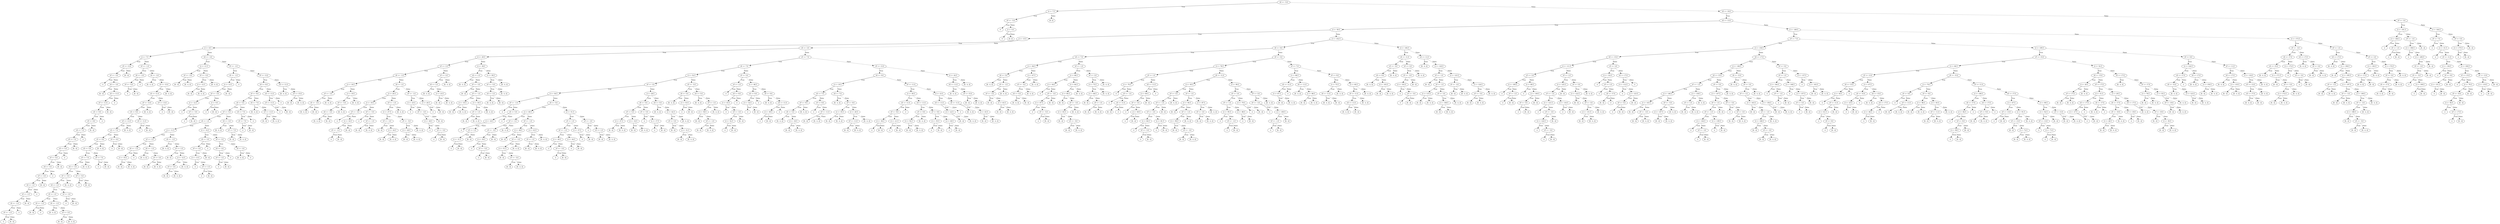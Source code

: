 digraph {
0 [label="vE <= -5.0"];
1 [label="d <= 7.5"];
2 [label="vF <= -5.0"];
3 [label="0"];
2 -> 3 [label="True"];
4 [label="d <= 6.5"];
5 [label="0"];
4 -> 5 [label="True"];
6 [label="[0, 2]"];
4 -> 6 [style="dashed", label="False"];
2 -> 4 [style="dashed", label="False"];
1 -> 2 [label="True"];
7 [label="[0, 2]"];
1 -> 7 [style="dashed", label="False"];
0 -> 1 [label="True"];
8 [label="vE <= 19.0"];
9 [label="vE <= 13.0"];
10 [label="d <= 59.5"];
11 [label="d <= 15.5"];
12 [label="d <= 8.5"];
13 [label="d <= 7.5"];
14 [label="vF <= 13.0"];
15 [label="vF <= -3.0"];
16 [label="-2"];
15 -> 16 [label="True"];
17 [label="vE <= -3.0"];
18 [label="[0, -2]"];
17 -> 18 [label="True"];
19 [label="vE <= 11.0"];
20 [label="vF <= 11.0"];
21 [label="vE <= 9.0"];
22 [label="vF <= 9.0"];
23 [label="vE <= 7.0"];
24 [label="vF <= 7.0"];
25 [label="vE <= 5.0"];
26 [label="vF <= 5.0"];
27 [label="vE <= 3.0"];
28 [label="vF <= 3.0"];
29 [label="vE <= 1.0"];
30 [label="vF <= 1.0"];
31 [label="vE <= -1.0"];
32 [label="vF <= -1.0"];
33 [label="-2"];
32 -> 33 [label="True"];
34 [label="[0, -2]"];
32 -> 34 [style="dashed", label="False"];
31 -> 32 [label="True"];
35 [label="-2"];
31 -> 35 [style="dashed", label="False"];
30 -> 31 [label="True"];
36 [label="[0, -2]"];
30 -> 36 [style="dashed", label="False"];
29 -> 30 [label="True"];
37 [label="-2"];
29 -> 37 [style="dashed", label="False"];
28 -> 29 [label="True"];
38 [label="[0, -2]"];
28 -> 38 [style="dashed", label="False"];
27 -> 28 [label="True"];
39 [label="-2"];
27 -> 39 [style="dashed", label="False"];
26 -> 27 [label="True"];
40 [label="[0, -2]"];
26 -> 40 [style="dashed", label="False"];
25 -> 26 [label="True"];
41 [label="-2"];
25 -> 41 [style="dashed", label="False"];
24 -> 25 [label="True"];
42 [label="[0, -2]"];
24 -> 42 [style="dashed", label="False"];
23 -> 24 [label="True"];
43 [label="-2"];
23 -> 43 [style="dashed", label="False"];
22 -> 23 [label="True"];
44 [label="[0, -2]"];
22 -> 44 [style="dashed", label="False"];
21 -> 22 [label="True"];
45 [label="-2"];
21 -> 45 [style="dashed", label="False"];
20 -> 21 [label="True"];
46 [label="[0, -2]"];
20 -> 46 [style="dashed", label="False"];
19 -> 20 [label="True"];
47 [label="-2"];
19 -> 47 [style="dashed", label="False"];
17 -> 19 [style="dashed", label="False"];
15 -> 17 [style="dashed", label="False"];
14 -> 15 [label="True"];
48 [label="[0, -2]"];
14 -> 48 [style="dashed", label="False"];
13 -> 14 [label="True"];
49 [label="vF <= -1.0"];
50 [label="vE <= -3.0"];
51 [label="vF <= -5.0"];
52 [label="-2"];
51 -> 52 [label="True"];
53 [label="[0, -2]"];
51 -> 53 [style="dashed", label="False"];
50 -> 51 [label="True"];
54 [label="-2"];
50 -> 54 [style="dashed", label="False"];
49 -> 50 [label="True"];
55 [label="vE <= -3.0"];
56 [label="[0, -2, 2]"];
55 -> 56 [label="True"];
57 [label="vF <= 15.0"];
58 [label="vE <= 11.0"];
59 [label="vF <= 13.0"];
60 [label="vE <= 9.0"];
61 [label="vF <= 11.0"];
62 [label="vE <= 7.0"];
63 [label="vF <= 9.0"];
64 [label="vE <= 5.0"];
65 [label="vF <= 7.0"];
66 [label="vE <= 3.0"];
67 [label="vF <= 5.0"];
68 [label="vE <= 1.0"];
69 [label="vF <= 1.0"];
70 [label="vE <= -1.0"];
71 [label="[0, -2]"];
70 -> 71 [label="True"];
72 [label="-2"];
70 -> 72 [style="dashed", label="False"];
69 -> 70 [label="True"];
73 [label="vE <= -1.0"];
74 [label="[0, -2, 2]"];
73 -> 74 [label="True"];
75 [label="vF <= 3.0"];
76 [label="[0, -2]"];
75 -> 76 [label="True"];
77 [label="[0, -2, 2]"];
75 -> 77 [style="dashed", label="False"];
73 -> 75 [style="dashed", label="False"];
69 -> 73 [style="dashed", label="False"];
68 -> 69 [label="True"];
78 [label="vF <= 3.0"];
79 [label="-2"];
78 -> 79 [label="True"];
80 [label="[0, -2]"];
78 -> 80 [style="dashed", label="False"];
68 -> 78 [style="dashed", label="False"];
67 -> 68 [label="True"];
81 [label="[0, -2, 2]"];
67 -> 81 [style="dashed", label="False"];
66 -> 67 [label="True"];
82 [label="vF <= 5.0"];
83 [label="-2"];
82 -> 83 [label="True"];
84 [label="[0, -2]"];
82 -> 84 [style="dashed", label="False"];
66 -> 82 [style="dashed", label="False"];
65 -> 66 [label="True"];
85 [label="[0, -2, 2]"];
65 -> 85 [style="dashed", label="False"];
64 -> 65 [label="True"];
86 [label="vF <= 7.0"];
87 [label="-2"];
86 -> 87 [label="True"];
88 [label="[0, -2]"];
86 -> 88 [style="dashed", label="False"];
64 -> 86 [style="dashed", label="False"];
63 -> 64 [label="True"];
89 [label="[0, -2, 2]"];
63 -> 89 [style="dashed", label="False"];
62 -> 63 [label="True"];
90 [label="vF <= 9.0"];
91 [label="-2"];
90 -> 91 [label="True"];
92 [label="[0, -2]"];
90 -> 92 [style="dashed", label="False"];
62 -> 90 [style="dashed", label="False"];
61 -> 62 [label="True"];
93 [label="[0, -2, 2]"];
61 -> 93 [style="dashed", label="False"];
60 -> 61 [label="True"];
94 [label="vF <= 11.0"];
95 [label="-2"];
94 -> 95 [label="True"];
96 [label="[0, -2]"];
94 -> 96 [style="dashed", label="False"];
60 -> 94 [style="dashed", label="False"];
59 -> 60 [label="True"];
97 [label="[0, -2, 2]"];
59 -> 97 [style="dashed", label="False"];
58 -> 59 [label="True"];
98 [label="vF <= 13.0"];
99 [label="-2"];
98 -> 99 [label="True"];
100 [label="[0, -2]"];
98 -> 100 [style="dashed", label="False"];
58 -> 98 [style="dashed", label="False"];
57 -> 58 [label="True"];
101 [label="[0, -2, 2]"];
57 -> 101 [style="dashed", label="False"];
55 -> 57 [style="dashed", label="False"];
49 -> 55 [style="dashed", label="False"];
13 -> 49 [style="dashed", label="False"];
12 -> 13 [label="True"];
102 [label="vE <= -3.0"];
103 [label="d <= 11.5"];
104 [label="vF <= -3.0"];
105 [label="[0, -2]"];
104 -> 105 [label="True"];
106 [label="[0, -2, 2]"];
104 -> 106 [style="dashed", label="False"];
103 -> 104 [label="True"];
107 [label="vF <= -5.0"];
108 [label="d <= 12.5"];
109 [label="[0, -2]"];
108 -> 109 [label="True"];
110 [label="[0, -2, 2]"];
108 -> 110 [style="dashed", label="False"];
107 -> 108 [label="True"];
111 [label="[0, -2, 2]"];
107 -> 111 [style="dashed", label="False"];
103 -> 107 [style="dashed", label="False"];
102 -> 103 [label="True"];
112 [label="vF <= -1.0"];
113 [label="vE <= -1.0"];
114 [label="d <= 13.5"];
115 [label="vF <= -3.0"];
116 [label="d <= 12.5"];
117 [label="-2"];
116 -> 117 [label="True"];
118 [label="vF <= -5.0"];
119 [label="-2"];
118 -> 119 [label="True"];
120 [label="[0, -2]"];
118 -> 120 [style="dashed", label="False"];
116 -> 118 [style="dashed", label="False"];
115 -> 116 [label="True"];
121 [label="d <= 9.5"];
122 [label="-2"];
121 -> 122 [label="True"];
123 [label="[0, -2]"];
121 -> 123 [style="dashed", label="False"];
115 -> 121 [style="dashed", label="False"];
114 -> 115 [label="True"];
124 [label="[0, -2]"];
114 -> 124 [style="dashed", label="False"];
113 -> 114 [label="True"];
125 [label="-2"];
113 -> 125 [style="dashed", label="False"];
112 -> 113 [label="True"];
126 [label="vF <= 13.0"];
127 [label="vE <= 9.0"];
128 [label="vF <= 9.0"];
129 [label="vE <= 5.0"];
130 [label="vF <= 5.0"];
131 [label="vE <= 1.0"];
132 [label="d <= 11.5"];
133 [label="vF <= 1.0"];
134 [label="vE <= -1.0"];
135 [label="d <= 10.5"];
136 [label="[0, -2]"];
135 -> 136 [label="True"];
137 [label="[0, -2, 2]"];
135 -> 137 [style="dashed", label="False"];
134 -> 135 [label="True"];
138 [label="-2"];
134 -> 138 [style="dashed", label="False"];
133 -> 134 [label="True"];
139 [label="vE <= -1.0"];
140 [label="[0, -2, 2]"];
139 -> 140 [label="True"];
141 [label="vF <= 3.0"];
142 [label="[0, -2]"];
141 -> 142 [label="True"];
143 [label="[0, -2, 2]"];
141 -> 143 [style="dashed", label="False"];
139 -> 141 [style="dashed", label="False"];
133 -> 139 [style="dashed", label="False"];
132 -> 133 [label="True"];
144 [label="vE <= -1.0"];
145 [label="[0, -2, 2]"];
144 -> 145 [label="True"];
146 [label="vF <= 1.0"];
147 [label="[0, -2]"];
146 -> 147 [label="True"];
148 [label="d <= 12.5"];
149 [label="vF <= 3.0"];
150 [label="[0, -2]"];
149 -> 150 [label="True"];
151 [label="[0, -2, 2]"];
149 -> 151 [style="dashed", label="False"];
148 -> 149 [label="True"];
152 [label="[0, -2, 2]"];
148 -> 152 [style="dashed", label="False"];
146 -> 148 [style="dashed", label="False"];
144 -> 146 [style="dashed", label="False"];
132 -> 144 [style="dashed", label="False"];
131 -> 132 [label="True"];
153 [label="d <= 14.5"];
154 [label="vE <= 3.0"];
155 [label="vF <= 3.0"];
156 [label="d <= 13.5"];
157 [label="-2"];
156 -> 157 [label="True"];
158 [label="vF <= 1.0"];
159 [label="-2"];
158 -> 159 [label="True"];
160 [label="[0, -2]"];
158 -> 160 [style="dashed", label="False"];
156 -> 158 [style="dashed", label="False"];
155 -> 156 [label="True"];
161 [label="[0, -2]"];
155 -> 161 [style="dashed", label="False"];
154 -> 155 [label="True"];
162 [label="-2"];
154 -> 162 [style="dashed", label="False"];
153 -> 154 [label="True"];
163 [label="vF <= 3.0"];
164 [label="vE <= 3.0"];
165 [label="vF <= 1.0"];
166 [label="-2"];
165 -> 166 [label="True"];
167 [label="[0, -2]"];
165 -> 167 [style="dashed", label="False"];
164 -> 165 [label="True"];
168 [label="-2"];
164 -> 168 [style="dashed", label="False"];
163 -> 164 [label="True"];
169 [label="vE <= 3.0"];
170 [label="[0, -2, 2]"];
169 -> 170 [label="True"];
171 [label="-2"];
169 -> 171 [style="dashed", label="False"];
163 -> 169 [style="dashed", label="False"];
153 -> 163 [style="dashed", label="False"];
131 -> 153 [style="dashed", label="False"];
130 -> 131 [label="True"];
172 [label="vE <= 3.0"];
173 [label="[0, -2, 2]"];
172 -> 173 [label="True"];
174 [label="vF <= 7.0"];
175 [label="[0, -2]"];
174 -> 175 [label="True"];
176 [label="[0, -2, 2]"];
174 -> 176 [style="dashed", label="False"];
172 -> 174 [style="dashed", label="False"];
130 -> 172 [style="dashed", label="False"];
129 -> 130 [label="True"];
177 [label="vE <= 7.0"];
178 [label="vF <= 7.0"];
179 [label="-2"];
178 -> 179 [label="True"];
180 [label="[0, -2]"];
178 -> 180 [style="dashed", label="False"];
177 -> 178 [label="True"];
181 [label="-2"];
177 -> 181 [style="dashed", label="False"];
129 -> 177 [style="dashed", label="False"];
128 -> 129 [label="True"];
182 [label="vE <= 7.0"];
183 [label="[0, -2, 2]"];
182 -> 183 [label="True"];
184 [label="vF <= 11.0"];
185 [label="[0, -2]"];
184 -> 185 [label="True"];
186 [label="[0, -2, 2]"];
184 -> 186 [style="dashed", label="False"];
182 -> 184 [style="dashed", label="False"];
128 -> 182 [style="dashed", label="False"];
127 -> 128 [label="True"];
187 [label="vE <= 11.0"];
188 [label="vF <= 11.0"];
189 [label="-2"];
188 -> 189 [label="True"];
190 [label="[0, -2]"];
188 -> 190 [style="dashed", label="False"];
187 -> 188 [label="True"];
191 [label="-2"];
187 -> 191 [style="dashed", label="False"];
127 -> 187 [style="dashed", label="False"];
126 -> 127 [label="True"];
192 [label="vE <= 11.0"];
193 [label="[0, -2, 2]"];
192 -> 193 [label="True"];
194 [label="vF <= 15.0"];
195 [label="[0, -2]"];
194 -> 195 [label="True"];
196 [label="[0, -2, 2]"];
194 -> 196 [style="dashed", label="False"];
192 -> 194 [style="dashed", label="False"];
126 -> 192 [style="dashed", label="False"];
112 -> 126 [style="dashed", label="False"];
102 -> 112 [style="dashed", label="False"];
12 -> 102 [style="dashed", label="False"];
11 -> 12 [label="True"];
197 [label="vE <= 3.0"];
198 [label="d <= 29.5"];
199 [label="vF <= 1.0"];
200 [label="vE <= -1.0"];
201 [label="d <= 18.5"];
202 [label="vF <= -3.0"];
203 [label="vE <= -3.0"];
204 [label="[0, -2, 2]"];
203 -> 204 [label="True"];
205 [label="[0, -2]"];
203 -> 205 [style="dashed", label="False"];
202 -> 203 [label="True"];
206 [label="[0, -2, 2]"];
202 -> 206 [style="dashed", label="False"];
201 -> 202 [label="True"];
207 [label="d <= 19.5"];
208 [label="vF <= -5.0"];
209 [label="vE <= -3.0"];
210 [label="[0, -2, 2]"];
209 -> 210 [label="True"];
211 [label="[0, -2]"];
209 -> 211 [style="dashed", label="False"];
208 -> 209 [label="True"];
212 [label="[0, -2, 2]"];
208 -> 212 [style="dashed", label="False"];
207 -> 208 [label="True"];
213 [label="[0, -2, 2]"];
207 -> 213 [style="dashed", label="False"];
201 -> 207 [style="dashed", label="False"];
200 -> 201 [label="True"];
214 [label="vE <= 1.0"];
215 [label="d <= 20.5"];
216 [label="d <= 19.5"];
217 [label="vF <= -3.0"];
218 [label="-2"];
217 -> 218 [label="True"];
219 [label="d <= 16.5"];
220 [label="vF <= -1.0"];
221 [label="-2"];
220 -> 221 [label="True"];
222 [label="[0, -2]"];
220 -> 222 [style="dashed", label="False"];
219 -> 220 [label="True"];
223 [label="[0, -2]"];
219 -> 223 [style="dashed", label="False"];
217 -> 219 [style="dashed", label="False"];
216 -> 217 [label="True"];
224 [label="vF <= -5.0"];
225 [label="-2"];
224 -> 225 [label="True"];
226 [label="vF <= -1.0"];
227 [label="[0, -2]"];
226 -> 227 [label="True"];
228 [label="[0, -2, 2]"];
226 -> 228 [style="dashed", label="False"];
224 -> 226 [style="dashed", label="False"];
216 -> 224 [style="dashed", label="False"];
215 -> 216 [label="True"];
229 [label="vF <= -1.0"];
230 [label="d <= 27.5"];
231 [label="vF <= -3.0"];
232 [label="[0, -2]"];
231 -> 232 [label="True"];
233 [label="d <= 24.5"];
234 [label="[0, -2]"];
233 -> 234 [label="True"];
235 [label="[0, -2, 2]"];
233 -> 235 [style="dashed", label="False"];
231 -> 233 [style="dashed", label="False"];
230 -> 231 [label="True"];
236 [label="vF <= -5.0"];
237 [label="d <= 28.5"];
238 [label="[0, -2]"];
237 -> 238 [label="True"];
239 [label="[0, -2, 2]"];
237 -> 239 [style="dashed", label="False"];
236 -> 237 [label="True"];
240 [label="[0, -2, 2]"];
236 -> 240 [style="dashed", label="False"];
230 -> 236 [style="dashed", label="False"];
229 -> 230 [label="True"];
241 [label="[0, -2, 2]"];
229 -> 241 [style="dashed", label="False"];
215 -> 229 [style="dashed", label="False"];
214 -> 215 [label="True"];
242 [label="vF <= -1.0"];
243 [label="d <= 25.5"];
244 [label="-2"];
243 -> 244 [label="True"];
245 [label="vF <= -3.0"];
246 [label="d <= 28.5"];
247 [label="-2"];
246 -> 247 [label="True"];
248 [label="vF <= -5.0"];
249 [label="-2"];
248 -> 249 [label="True"];
250 [label="[0, -2]"];
248 -> 250 [style="dashed", label="False"];
246 -> 248 [style="dashed", label="False"];
245 -> 246 [label="True"];
251 [label="[0, -2]"];
245 -> 251 [style="dashed", label="False"];
243 -> 245 [style="dashed", label="False"];
242 -> 243 [label="True"];
252 [label="d <= 20.5"];
253 [label="-2"];
252 -> 253 [label="True"];
254 [label="[0, -2]"];
252 -> 254 [style="dashed", label="False"];
242 -> 252 [style="dashed", label="False"];
214 -> 242 [style="dashed", label="False"];
200 -> 214 [style="dashed", label="False"];
199 -> 200 [label="True"];
255 [label="vF <= 3.0"];
256 [label="vE <= 1.0"];
257 [label="[0, -2, 2]"];
256 -> 257 [label="True"];
258 [label="d <= 23.5"];
259 [label="[0, -2]"];
258 -> 259 [label="True"];
260 [label="[0, -2, 2]"];
258 -> 260 [style="dashed", label="False"];
256 -> 258 [style="dashed", label="False"];
255 -> 256 [label="True"];
261 [label="[0, -2, 2]"];
255 -> 261 [style="dashed", label="False"];
199 -> 255 [style="dashed", label="False"];
198 -> 199 [label="True"];
262 [label="d <= 38.5"];
263 [label="vE <= 1.0"];
264 [label="[0, -2, 2]"];
263 -> 264 [label="True"];
265 [label="vF <= -3.0"];
266 [label="[0, -2]"];
265 -> 266 [label="True"];
267 [label="vF <= -1.0"];
268 [label="d <= 35.5"];
269 [label="[0, -2]"];
268 -> 269 [label="True"];
270 [label="[0, -2, 2]"];
268 -> 270 [style="dashed", label="False"];
267 -> 268 [label="True"];
271 [label="d <= 30.5"];
272 [label="vF <= 1.0"];
273 [label="[0, -2]"];
272 -> 273 [label="True"];
274 [label="[0, -2, 2]"];
272 -> 274 [style="dashed", label="False"];
271 -> 272 [label="True"];
275 [label="[0, -2, 2]"];
271 -> 275 [style="dashed", label="False"];
267 -> 271 [style="dashed", label="False"];
265 -> 267 [style="dashed", label="False"];
263 -> 265 [style="dashed", label="False"];
262 -> 263 [label="True"];
276 [label="d <= 39.5"];
277 [label="vF <= -5.0"];
278 [label="vE <= 1.0"];
279 [label="[0, -2, 2]"];
278 -> 279 [label="True"];
280 [label="[0, -2]"];
278 -> 280 [style="dashed", label="False"];
277 -> 278 [label="True"];
281 [label="[0, -2, 2]"];
277 -> 281 [style="dashed", label="False"];
276 -> 277 [label="True"];
282 [label="[0, -2, 2]"];
276 -> 282 [style="dashed", label="False"];
262 -> 276 [style="dashed", label="False"];
198 -> 262 [style="dashed", label="False"];
197 -> 198 [label="True"];
283 [label="vF <= 7.0"];
284 [label="vE <= 7.0"];
285 [label="d <= 52.5"];
286 [label="vF <= 3.0"];
287 [label="d <= 36.5"];
288 [label="vF <= -1.0"];
289 [label="-2"];
288 -> 289 [label="True"];
290 [label="vE <= 5.0"];
291 [label="d <= 24.5"];
292 [label="-2"];
291 -> 292 [label="True"];
293 [label="vF <= 1.0"];
294 [label="d <= 31.5"];
295 [label="-2"];
294 -> 295 [label="True"];
296 [label="[0, -2]"];
294 -> 296 [style="dashed", label="False"];
293 -> 294 [label="True"];
297 [label="[0, -2]"];
293 -> 297 [style="dashed", label="False"];
291 -> 293 [style="dashed", label="False"];
290 -> 291 [label="True"];
298 [label="-2"];
290 -> 298 [style="dashed", label="False"];
288 -> 290 [style="dashed", label="False"];
287 -> 288 [label="True"];
299 [label="vE <= 5.0"];
300 [label="d <= 40.5"];
301 [label="vF <= 1.0"];
302 [label="vF <= -3.0"];
303 [label="d <= 39.5"];
304 [label="-2"];
303 -> 304 [label="True"];
305 [label="vF <= -5.0"];
306 [label="-2"];
305 -> 306 [label="True"];
307 [label="[0, -2]"];
305 -> 307 [style="dashed", label="False"];
303 -> 305 [style="dashed", label="False"];
302 -> 303 [label="True"];
308 [label="[0, -2]"];
302 -> 308 [style="dashed", label="False"];
301 -> 302 [label="True"];
309 [label="[0, -2, 2]"];
301 -> 309 [style="dashed", label="False"];
300 -> 301 [label="True"];
310 [label="vF <= -1.0"];
311 [label="d <= 48.5"];
312 [label="[0, -2]"];
311 -> 312 [label="True"];
313 [label="vF <= -3.0"];
314 [label="d <= 51.5"];
315 [label="[0, -2]"];
314 -> 315 [label="True"];
316 [label="vF <= -5.0"];
317 [label="[0, -2]"];
316 -> 317 [label="True"];
318 [label="[0, -2, 2]"];
316 -> 318 [style="dashed", label="False"];
314 -> 316 [style="dashed", label="False"];
313 -> 314 [label="True"];
319 [label="[0, -2, 2]"];
313 -> 319 [style="dashed", label="False"];
311 -> 313 [style="dashed", label="False"];
310 -> 311 [label="True"];
320 [label="d <= 43.5"];
321 [label="vF <= 1.0"];
322 [label="[0, -2]"];
321 -> 322 [label="True"];
323 [label="[0, -2, 2]"];
321 -> 323 [style="dashed", label="False"];
320 -> 321 [label="True"];
324 [label="[0, -2, 2]"];
320 -> 324 [style="dashed", label="False"];
310 -> 320 [style="dashed", label="False"];
300 -> 310 [style="dashed", label="False"];
299 -> 300 [label="True"];
325 [label="d <= 51.5"];
326 [label="vF <= 1.0"];
327 [label="vF <= -1.0"];
328 [label="d <= 49.5"];
329 [label="-2"];
328 -> 329 [label="True"];
330 [label="vF <= -3.0"];
331 [label="-2"];
330 -> 331 [label="True"];
332 [label="[0, -2]"];
330 -> 332 [style="dashed", label="False"];
328 -> 330 [style="dashed", label="False"];
327 -> 328 [label="True"];
333 [label="d <= 44.5"];
334 [label="-2"];
333 -> 334 [label="True"];
335 [label="[0, -2]"];
333 -> 335 [style="dashed", label="False"];
327 -> 333 [style="dashed", label="False"];
326 -> 327 [label="True"];
336 [label="d <= 37.5"];
337 [label="-2"];
336 -> 337 [label="True"];
338 [label="[0, -2]"];
336 -> 338 [style="dashed", label="False"];
326 -> 336 [style="dashed", label="False"];
325 -> 326 [label="True"];
339 [label="vF <= -3.0"];
340 [label="-2"];
339 -> 340 [label="True"];
341 [label="vF <= 1.0"];
342 [label="[0, -2]"];
341 -> 342 [label="True"];
343 [label="[0, -2, 2]"];
341 -> 343 [style="dashed", label="False"];
339 -> 341 [style="dashed", label="False"];
325 -> 339 [style="dashed", label="False"];
299 -> 325 [style="dashed", label="False"];
287 -> 299 [style="dashed", label="False"];
286 -> 287 [label="True"];
344 [label="d <= 28.5"];
345 [label="vE <= 5.0"];
346 [label="vF <= 5.0"];
347 [label="d <= 27.5"];
348 [label="[0, -2]"];
347 -> 348 [label="True"];
349 [label="[0, -2, 2]"];
347 -> 349 [style="dashed", label="False"];
346 -> 347 [label="True"];
350 [label="d <= 16.5"];
351 [label="[0, -2]"];
350 -> 351 [label="True"];
352 [label="[0, -2, 2]"];
350 -> 352 [style="dashed", label="False"];
346 -> 350 [style="dashed", label="False"];
345 -> 346 [label="True"];
353 [label="vF <= 5.0"];
354 [label="-2"];
353 -> 354 [label="True"];
355 [label="d <= 17.5"];
356 [label="-2"];
355 -> 356 [label="True"];
357 [label="[0, -2]"];
355 -> 357 [style="dashed", label="False"];
353 -> 355 [style="dashed", label="False"];
345 -> 353 [style="dashed", label="False"];
344 -> 345 [label="True"];
358 [label="vE <= 5.0"];
359 [label="[0, -2, 2]"];
358 -> 359 [label="True"];
360 [label="d <= 42.5"];
361 [label="vF <= 5.0"];
362 [label="[0, -2]"];
361 -> 362 [label="True"];
363 [label="d <= 31.5"];
364 [label="[0, -2]"];
363 -> 364 [label="True"];
365 [label="[0, -2, 2]"];
363 -> 365 [style="dashed", label="False"];
361 -> 363 [style="dashed", label="False"];
360 -> 361 [label="True"];
366 [label="[0, -2, 2]"];
360 -> 366 [style="dashed", label="False"];
358 -> 360 [style="dashed", label="False"];
344 -> 358 [style="dashed", label="False"];
286 -> 344 [style="dashed", label="False"];
285 -> 286 [label="True"];
367 [label="vF <= -5.0"];
368 [label="vE <= 5.0"];
369 [label="[0, -2, 2]"];
368 -> 369 [label="True"];
370 [label="d <= 53.5"];
371 [label="-2"];
370 -> 371 [label="True"];
372 [label="[0, -2]"];
370 -> 372 [style="dashed", label="False"];
368 -> 370 [style="dashed", label="False"];
367 -> 368 [label="True"];
373 [label="vE <= 5.0"];
374 [label="[0, -2, 2]"];
373 -> 374 [label="True"];
375 [label="vF <= 1.0"];
376 [label="d <= 58.5"];
377 [label="[0, -2]"];
376 -> 377 [label="True"];
378 [label="vF <= -1.0"];
379 [label="[0, -2]"];
378 -> 379 [label="True"];
380 [label="[0, -2, 2]"];
378 -> 380 [style="dashed", label="False"];
376 -> 378 [style="dashed", label="False"];
375 -> 376 [label="True"];
381 [label="[0, -2, 2]"];
375 -> 381 [style="dashed", label="False"];
373 -> 375 [style="dashed", label="False"];
367 -> 373 [style="dashed", label="False"];
285 -> 367 [style="dashed", label="False"];
284 -> 285 [label="True"];
382 [label="vF <= 5.0"];
383 [label="vF <= 1.0"];
384 [label="-2"];
383 -> 384 [label="True"];
385 [label="vE <= 9.0"];
386 [label="d <= 43.5"];
387 [label="-2"];
386 -> 387 [label="True"];
388 [label="vF <= 3.0"];
389 [label="d <= 52.5"];
390 [label="-2"];
389 -> 390 [label="True"];
391 [label="[0, -2]"];
389 -> 391 [style="dashed", label="False"];
388 -> 389 [label="True"];
392 [label="[0, -2]"];
388 -> 392 [style="dashed", label="False"];
386 -> 388 [style="dashed", label="False"];
385 -> 386 [label="True"];
393 [label="-2"];
385 -> 393 [style="dashed", label="False"];
383 -> 385 [style="dashed", label="False"];
382 -> 383 [label="True"];
394 [label="d <= 48.5"];
395 [label="vE <= 9.0"];
396 [label="d <= 32.5"];
397 [label="-2"];
396 -> 397 [label="True"];
398 [label="[0, -2]"];
396 -> 398 [style="dashed", label="False"];
395 -> 396 [label="True"];
399 [label="-2"];
395 -> 399 [style="dashed", label="False"];
394 -> 395 [label="True"];
400 [label="vE <= 9.0"];
401 [label="[0, -2, 2]"];
400 -> 401 [label="True"];
402 [label="vE <= 11.0"];
403 [label="d <= 49.5"];
404 [label="-2"];
403 -> 404 [label="True"];
405 [label="[0, -2]"];
403 -> 405 [style="dashed", label="False"];
402 -> 403 [label="True"];
406 [label="-2"];
402 -> 406 [style="dashed", label="False"];
400 -> 402 [style="dashed", label="False"];
394 -> 400 [style="dashed", label="False"];
382 -> 394 [style="dashed", label="False"];
284 -> 382 [style="dashed", label="False"];
283 -> 284 [label="True"];
407 [label="vF <= 13.0"];
408 [label="vE <= 9.0"];
409 [label="d <= 19.5"];
410 [label="vE <= 7.0"];
411 [label="vF <= 9.0"];
412 [label="vE <= 5.0"];
413 [label="[0, -2, 2]"];
412 -> 413 [label="True"];
414 [label="d <= 18.5"];
415 [label="[0, -2]"];
414 -> 415 [label="True"];
416 [label="[0, -2, 2]"];
414 -> 416 [style="dashed", label="False"];
412 -> 414 [style="dashed", label="False"];
411 -> 412 [label="True"];
417 [label="[0, -2, 2]"];
411 -> 417 [style="dashed", label="False"];
410 -> 411 [label="True"];
418 [label="vF <= 9.0"];
419 [label="-2"];
418 -> 419 [label="True"];
420 [label="vF <= 11.0"];
421 [label="[0, -2]"];
420 -> 421 [label="True"];
422 [label="[0, -2, 2]"];
420 -> 422 [style="dashed", label="False"];
418 -> 420 [style="dashed", label="False"];
410 -> 418 [style="dashed", label="False"];
409 -> 410 [label="True"];
423 [label="vE <= 7.0"];
424 [label="[0, -2, 2]"];
423 -> 424 [label="True"];
425 [label="vF <= 9.0"];
426 [label="d <= 35.5"];
427 [label="[0, -2]"];
426 -> 427 [label="True"];
428 [label="[0, -2, 2]"];
426 -> 428 [style="dashed", label="False"];
425 -> 426 [label="True"];
429 [label="d <= 20.5"];
430 [label="vF <= 11.0"];
431 [label="[0, -2]"];
430 -> 431 [label="True"];
432 [label="[0, -2, 2]"];
430 -> 432 [style="dashed", label="False"];
429 -> 430 [label="True"];
433 [label="[0, -2, 2]"];
429 -> 433 [style="dashed", label="False"];
425 -> 429 [style="dashed", label="False"];
423 -> 425 [style="dashed", label="False"];
409 -> 423 [style="dashed", label="False"];
408 -> 409 [label="True"];
434 [label="vF <= 11.0"];
435 [label="d <= 39.5"];
436 [label="vE <= 11.0"];
437 [label="vF <= 9.0"];
438 [label="d <= 36.5"];
439 [label="-2"];
438 -> 439 [label="True"];
440 [label="[0, -2]"];
438 -> 440 [style="dashed", label="False"];
437 -> 438 [label="True"];
441 [label="d <= 21.5"];
442 [label="-2"];
441 -> 442 [label="True"];
443 [label="[0, -2]"];
441 -> 443 [style="dashed", label="False"];
437 -> 441 [style="dashed", label="False"];
436 -> 437 [label="True"];
444 [label="-2"];
436 -> 444 [style="dashed", label="False"];
435 -> 436 [label="True"];
445 [label="vE <= 11.0"];
446 [label="vF <= 9.0"];
447 [label="d <= 54.5"];
448 [label="[0, -2]"];
447 -> 448 [label="True"];
449 [label="[0, -2, 2]"];
447 -> 449 [style="dashed", label="False"];
446 -> 447 [label="True"];
450 [label="[0, -2, 2]"];
446 -> 450 [style="dashed", label="False"];
445 -> 446 [label="True"];
451 [label="vF <= 9.0"];
452 [label="d <= 55.5"];
453 [label="-2"];
452 -> 453 [label="True"];
454 [label="[0, -2]"];
452 -> 454 [style="dashed", label="False"];
451 -> 452 [label="True"];
455 [label="d <= 40.5"];
456 [label="-2"];
455 -> 456 [label="True"];
457 [label="[0, -2]"];
455 -> 457 [style="dashed", label="False"];
451 -> 455 [style="dashed", label="False"];
445 -> 451 [style="dashed", label="False"];
435 -> 445 [style="dashed", label="False"];
434 -> 435 [label="True"];
458 [label="d <= 23.5"];
459 [label="vE <= 11.0"];
460 [label="d <= 22.5"];
461 [label="[0, -2]"];
460 -> 461 [label="True"];
462 [label="[0, -2, 2]"];
460 -> 462 [style="dashed", label="False"];
459 -> 460 [label="True"];
463 [label="-2"];
459 -> 463 [style="dashed", label="False"];
458 -> 459 [label="True"];
464 [label="vE <= 11.0"];
465 [label="[0, -2, 2]"];
464 -> 465 [label="True"];
466 [label="d <= 43.5"];
467 [label="[0, -2]"];
466 -> 467 [label="True"];
468 [label="[0, -2, 2]"];
466 -> 468 [style="dashed", label="False"];
464 -> 466 [style="dashed", label="False"];
458 -> 464 [style="dashed", label="False"];
434 -> 458 [style="dashed", label="False"];
408 -> 434 [style="dashed", label="False"];
407 -> 408 [label="True"];
469 [label="d <= 24.5"];
470 [label="vE <= 11.0"];
471 [label="[0, -2, 2]"];
470 -> 471 [label="True"];
472 [label="vF <= 15.0"];
473 [label="[0, -2]"];
472 -> 473 [label="True"];
474 [label="[0, -2, 2]"];
472 -> 474 [style="dashed", label="False"];
470 -> 472 [style="dashed", label="False"];
469 -> 470 [label="True"];
475 [label="[0, -2, 2]"];
469 -> 475 [style="dashed", label="False"];
407 -> 469 [style="dashed", label="False"];
283 -> 407 [style="dashed", label="False"];
197 -> 283 [style="dashed", label="False"];
11 -> 197 [style="dashed", label="False"];
10 -> 11 [label="True"];
476 [label="d <= 102.5"];
477 [label="vE <= 9.0"];
478 [label="vE <= 7.0"];
479 [label="d <= 66.5"];
480 [label="vE <= 5.0"];
481 [label="[0, -2, 2]"];
480 -> 481 [label="True"];
482 [label="vF <= -1.0"];
483 [label="vF <= -3.0"];
484 [label="[0, -2]"];
483 -> 484 [label="True"];
485 [label="d <= 63.5"];
486 [label="[0, -2]"];
485 -> 486 [label="True"];
487 [label="[0, -2, 2]"];
485 -> 487 [style="dashed", label="False"];
483 -> 485 [style="dashed", label="False"];
482 -> 483 [label="True"];
488 [label="[0, -2, 2]"];
482 -> 488 [style="dashed", label="False"];
480 -> 482 [style="dashed", label="False"];
479 -> 480 [label="True"];
489 [label="d <= 67.5"];
490 [label="vF <= -5.0"];
491 [label="vE <= 5.0"];
492 [label="[0, -2, 2]"];
491 -> 492 [label="True"];
493 [label="[0, -2]"];
491 -> 493 [style="dashed", label="False"];
490 -> 491 [label="True"];
494 [label="[0, -2, 2]"];
490 -> 494 [style="dashed", label="False"];
489 -> 490 [label="True"];
495 [label="[0, -2, 2]"];
489 -> 495 [style="dashed", label="False"];
479 -> 489 [style="dashed", label="False"];
478 -> 479 [label="True"];
496 [label="vF <= -1.0"];
497 [label="d <= 68.5"];
498 [label="d <= 64.5"];
499 [label="-2"];
498 -> 499 [label="True"];
500 [label="vF <= -3.0"];
501 [label="d <= 67.5"];
502 [label="-2"];
501 -> 502 [label="True"];
503 [label="vF <= -5.0"];
504 [label="-2"];
503 -> 504 [label="True"];
505 [label="[0, -2]"];
503 -> 505 [style="dashed", label="False"];
501 -> 503 [style="dashed", label="False"];
500 -> 501 [label="True"];
506 [label="[0, -2]"];
500 -> 506 [style="dashed", label="False"];
498 -> 500 [style="dashed", label="False"];
497 -> 498 [label="True"];
507 [label="d <= 84.5"];
508 [label="d <= 80.5"];
509 [label="[0, -2]"];
508 -> 509 [label="True"];
510 [label="vF <= -3.0"];
511 [label="d <= 83.5"];
512 [label="[0, -2]"];
511 -> 512 [label="True"];
513 [label="vF <= -5.0"];
514 [label="[0, -2]"];
513 -> 514 [label="True"];
515 [label="[0, -2, 2]"];
513 -> 515 [style="dashed", label="False"];
511 -> 513 [style="dashed", label="False"];
510 -> 511 [label="True"];
516 [label="[0, -2, 2]"];
510 -> 516 [style="dashed", label="False"];
508 -> 510 [style="dashed", label="False"];
507 -> 508 [label="True"];
517 [label="[0, -2, 2]"];
507 -> 517 [style="dashed", label="False"];
497 -> 507 [style="dashed", label="False"];
496 -> 497 [label="True"];
518 [label="vF <= 3.0"];
519 [label="d <= 75.5"];
520 [label="d <= 68.5"];
521 [label="[0, -2]"];
520 -> 521 [label="True"];
522 [label="vF <= 1.0"];
523 [label="[0, -2]"];
522 -> 523 [label="True"];
524 [label="[0, -2, 2]"];
522 -> 524 [style="dashed", label="False"];
520 -> 522 [style="dashed", label="False"];
519 -> 520 [label="True"];
525 [label="[0, -2, 2]"];
519 -> 525 [style="dashed", label="False"];
518 -> 519 [label="True"];
526 [label="[0, -2, 2]"];
518 -> 526 [style="dashed", label="False"];
496 -> 518 [style="dashed", label="False"];
478 -> 496 [style="dashed", label="False"];
477 -> 478 [label="True"];
527 [label="vF <= 5.0"];
528 [label="d <= 78.5"];
529 [label="vF <= 1.0"];
530 [label="d <= 76.5"];
531 [label="-2"];
530 -> 531 [label="True"];
532 [label="vF <= -1.0"];
533 [label="-2"];
532 -> 533 [label="True"];
534 [label="vE <= 11.0"];
535 [label="[0, -2]"];
534 -> 535 [label="True"];
536 [label="-2"];
534 -> 536 [style="dashed", label="False"];
532 -> 534 [style="dashed", label="False"];
530 -> 532 [style="dashed", label="False"];
529 -> 530 [label="True"];
537 [label="vE <= 11.0"];
538 [label="d <= 69.5"];
539 [label="vF <= 3.0"];
540 [label="-2"];
539 -> 540 [label="True"];
541 [label="d <= 60.5"];
542 [label="-2"];
541 -> 542 [label="True"];
543 [label="[0, -2]"];
541 -> 543 [style="dashed", label="False"];
539 -> 541 [style="dashed", label="False"];
538 -> 539 [label="True"];
544 [label="[0, -2]"];
538 -> 544 [style="dashed", label="False"];
537 -> 538 [label="True"];
545 [label="-2"];
537 -> 545 [style="dashed", label="False"];
529 -> 537 [style="dashed", label="False"];
528 -> 529 [label="True"];
546 [label="vE <= 11.0"];
547 [label="d <= 85.5"];
548 [label="vF <= 3.0"];
549 [label="vF <= -1.0"];
550 [label="vF <= -3.0"];
551 [label="d <= 84.5"];
552 [label="-2"];
551 -> 552 [label="True"];
553 [label="vF <= -5.0"];
554 [label="-2"];
553 -> 554 [label="True"];
555 [label="[0, -2]"];
553 -> 555 [style="dashed", label="False"];
551 -> 553 [style="dashed", label="False"];
550 -> 551 [label="True"];
556 [label="d <= 81.5"];
557 [label="-2"];
556 -> 557 [label="True"];
558 [label="[0, -2]"];
556 -> 558 [style="dashed", label="False"];
550 -> 556 [style="dashed", label="False"];
549 -> 550 [label="True"];
559 [label="[0, -2]"];
549 -> 559 [style="dashed", label="False"];
548 -> 549 [label="True"];
560 [label="[0, -2, 2]"];
548 -> 560 [style="dashed", label="False"];
547 -> 548 [label="True"];
561 [label="vF <= 1.0"];
562 [label="d <= 94.5"];
563 [label="[0, -2]"];
562 -> 563 [label="True"];
564 [label="vF <= -1.0"];
565 [label="d <= 99.5"];
566 [label="[0, -2]"];
565 -> 566 [label="True"];
567 [label="vF <= -3.0"];
568 [label="[0, -2]"];
567 -> 568 [label="True"];
569 [label="[0, -2, 2]"];
567 -> 569 [style="dashed", label="False"];
565 -> 567 [style="dashed", label="False"];
564 -> 565 [label="True"];
570 [label="[0, -2, 2]"];
564 -> 570 [style="dashed", label="False"];
562 -> 564 [style="dashed", label="False"];
561 -> 562 [label="True"];
571 [label="d <= 87.5"];
572 [label="vF <= 3.0"];
573 [label="[0, -2]"];
572 -> 573 [label="True"];
574 [label="[0, -2, 2]"];
572 -> 574 [style="dashed", label="False"];
571 -> 572 [label="True"];
575 [label="[0, -2, 2]"];
571 -> 575 [style="dashed", label="False"];
561 -> 571 [style="dashed", label="False"];
547 -> 561 [style="dashed", label="False"];
546 -> 547 [label="True"];
576 [label="d <= 99.5"];
577 [label="vF <= 3.0"];
578 [label="vF <= 1.0"];
579 [label="d <= 95.5"];
580 [label="-2"];
579 -> 580 [label="True"];
581 [label="vF <= -1.0"];
582 [label="-2"];
581 -> 582 [label="True"];
583 [label="[0, -2]"];
581 -> 583 [style="dashed", label="False"];
579 -> 581 [style="dashed", label="False"];
578 -> 579 [label="True"];
584 [label="d <= 88.5"];
585 [label="-2"];
584 -> 585 [label="True"];
586 [label="[0, -2]"];
584 -> 586 [style="dashed", label="False"];
578 -> 584 [style="dashed", label="False"];
577 -> 578 [label="True"];
587 [label="d <= 79.5"];
588 [label="-2"];
587 -> 588 [label="True"];
589 [label="[0, -2]"];
587 -> 589 [style="dashed", label="False"];
577 -> 587 [style="dashed", label="False"];
576 -> 577 [label="True"];
590 [label="vF <= 3.0"];
591 [label="vF <= -3.0"];
592 [label="-2"];
591 -> 592 [label="True"];
593 [label="d <= 100.5"];
594 [label="vF <= -1.0"];
595 [label="-2"];
594 -> 595 [label="True"];
596 [label="[0, -2]"];
594 -> 596 [style="dashed", label="False"];
593 -> 594 [label="True"];
597 [label="[0, -2]"];
593 -> 597 [style="dashed", label="False"];
591 -> 593 [style="dashed", label="False"];
590 -> 591 [label="True"];
598 [label="[0, -2, 2]"];
590 -> 598 [style="dashed", label="False"];
576 -> 590 [style="dashed", label="False"];
546 -> 576 [style="dashed", label="False"];
528 -> 546 [style="dashed", label="False"];
527 -> 528 [label="True"];
599 [label="vF <= 7.0"];
600 [label="d <= 68.5"];
601 [label="vE <= 11.0"];
602 [label="d <= 67.5"];
603 [label="[0, -2]"];
602 -> 603 [label="True"];
604 [label="[0, -2, 2]"];
602 -> 604 [style="dashed", label="False"];
601 -> 602 [label="True"];
605 [label="-2"];
601 -> 605 [style="dashed", label="False"];
600 -> 601 [label="True"];
606 [label="vE <= 11.0"];
607 [label="[0, -2, 2]"];
606 -> 607 [label="True"];
608 [label="d <= 88.5"];
609 [label="[0, -2]"];
608 -> 609 [label="True"];
610 [label="[0, -2, 2]"];
608 -> 610 [style="dashed", label="False"];
606 -> 608 [style="dashed", label="False"];
600 -> 606 [style="dashed", label="False"];
599 -> 600 [label="True"];
611 [label="vF <= 9.0"];
612 [label="d <= 75.5"];
613 [label="vE <= 11.0"];
614 [label="[0, -2, 2]"];
613 -> 614 [label="True"];
615 [label="[0, -2]"];
613 -> 615 [style="dashed", label="False"];
612 -> 613 [label="True"];
616 [label="[0, -2, 2]"];
612 -> 616 [style="dashed", label="False"];
611 -> 612 [label="True"];
617 [label="d <= 60.5"];
618 [label="vF <= 11.0"];
619 [label="vE <= 11.0"];
620 [label="[0, -2, 2]"];
619 -> 620 [label="True"];
621 [label="[0, -2]"];
619 -> 621 [style="dashed", label="False"];
618 -> 619 [label="True"];
622 [label="[0, -2, 2]"];
618 -> 622 [style="dashed", label="False"];
617 -> 618 [label="True"];
623 [label="[0, -2, 2]"];
617 -> 623 [style="dashed", label="False"];
611 -> 617 [style="dashed", label="False"];
599 -> 611 [style="dashed", label="False"];
527 -> 599 [style="dashed", label="False"];
477 -> 527 [style="dashed", label="False"];
476 -> 477 [label="True"];
624 [label="d <= 104.5"];
625 [label="vE <= 11.0"];
626 [label="vF <= -5.0"];
627 [label="vE <= 9.0"];
628 [label="[0, -2, 2]"];
627 -> 628 [label="True"];
629 [label="d <= 103.5"];
630 [label="[0, -2]"];
629 -> 630 [label="True"];
631 [label="[0, -2, 2]"];
629 -> 631 [style="dashed", label="False"];
627 -> 629 [style="dashed", label="False"];
626 -> 627 [label="True"];
632 [label="[0, -2, 2]"];
626 -> 632 [style="dashed", label="False"];
625 -> 626 [label="True"];
633 [label="vF <= 3.0"];
634 [label="vF <= -3.0"];
635 [label="d <= 103.5"];
636 [label="-2"];
635 -> 636 [label="True"];
637 [label="vF <= -5.0"];
638 [label="-2"];
637 -> 638 [label="True"];
639 [label="[0, -2]"];
637 -> 639 [style="dashed", label="False"];
635 -> 637 [style="dashed", label="False"];
634 -> 635 [label="True"];
640 [label="[0, -2]"];
634 -> 640 [style="dashed", label="False"];
633 -> 634 [label="True"];
641 [label="[0, -2, 2]"];
633 -> 641 [style="dashed", label="False"];
625 -> 633 [style="dashed", label="False"];
624 -> 625 [label="True"];
642 [label="vE <= 11.0"];
643 [label="[0, -2, 2]"];
642 -> 643 [label="True"];
644 [label="d <= 120.5"];
645 [label="vF <= -1.0"];
646 [label="[0, -2]"];
645 -> 646 [label="True"];
647 [label="vF <= 1.0"];
648 [label="d <= 115.5"];
649 [label="[0, -2]"];
648 -> 649 [label="True"];
650 [label="[0, -2, 2]"];
648 -> 650 [style="dashed", label="False"];
647 -> 648 [label="True"];
651 [label="vF <= 3.0"];
652 [label="d <= 108.5"];
653 [label="[0, -2]"];
652 -> 653 [label="True"];
654 [label="[0, -2, 2]"];
652 -> 654 [style="dashed", label="False"];
651 -> 652 [label="True"];
655 [label="[0, -2, 2]"];
651 -> 655 [style="dashed", label="False"];
647 -> 651 [style="dashed", label="False"];
645 -> 647 [style="dashed", label="False"];
644 -> 645 [label="True"];
656 [label="d <= 123.5"];
657 [label="vF <= -3.0"];
658 [label="[0, -2]"];
657 -> 658 [label="True"];
659 [label="[0, -2, 2]"];
657 -> 659 [style="dashed", label="False"];
656 -> 657 [label="True"];
660 [label="d <= 124.5"];
661 [label="vF <= -5.0"];
662 [label="[0, -2]"];
661 -> 662 [label="True"];
663 [label="[0, -2, 2]"];
661 -> 663 [style="dashed", label="False"];
660 -> 661 [label="True"];
664 [label="[0, -2, 2]"];
660 -> 664 [style="dashed", label="False"];
656 -> 660 [style="dashed", label="False"];
644 -> 656 [style="dashed", label="False"];
642 -> 644 [style="dashed", label="False"];
624 -> 642 [style="dashed", label="False"];
476 -> 624 [style="dashed", label="False"];
10 -> 476 [style="dashed", label="False"];
9 -> 10 [label="True"];
665 [label="d <= 169.5"];
666 [label="vF <= 7.0"];
667 [label="d <= 136.5"];
668 [label="vE <= 15.0"];
669 [label="d <= 111.5"];
670 [label="vF <= 3.0"];
671 [label="d <= 109.5"];
672 [label="-2"];
671 -> 672 [label="True"];
673 [label="vF <= 1.0"];
674 [label="-2"];
673 -> 674 [label="True"];
675 [label="[0, -2]"];
673 -> 675 [style="dashed", label="False"];
671 -> 673 [style="dashed", label="False"];
670 -> 671 [label="True"];
676 [label="d <= 89.5"];
677 [label="-2"];
676 -> 677 [label="True"];
678 [label="d <= 100.5"];
679 [label="vF <= 5.0"];
680 [label="-2"];
679 -> 680 [label="True"];
681 [label="[0, -2]"];
679 -> 681 [style="dashed", label="False"];
678 -> 679 [label="True"];
682 [label="[0, -2]"];
678 -> 682 [style="dashed", label="False"];
676 -> 678 [style="dashed", label="False"];
670 -> 676 [style="dashed", label="False"];
669 -> 670 [label="True"];
683 [label="vF <= 1.0"];
684 [label="d <= 125.5"];
685 [label="vF <= -1.0"];
686 [label="d <= 121.5"];
687 [label="-2"];
686 -> 687 [label="True"];
688 [label="vF <= -3.0"];
689 [label="d <= 124.5"];
690 [label="-2"];
689 -> 690 [label="True"];
691 [label="vF <= -5.0"];
692 [label="-2"];
691 -> 692 [label="True"];
693 [label="[0, -2]"];
691 -> 693 [style="dashed", label="False"];
689 -> 691 [style="dashed", label="False"];
688 -> 689 [label="True"];
694 [label="[0, -2]"];
688 -> 694 [style="dashed", label="False"];
686 -> 688 [style="dashed", label="False"];
685 -> 686 [label="True"];
695 [label="d <= 116.5"];
696 [label="-2"];
695 -> 696 [label="True"];
697 [label="[0, -2]"];
695 -> 697 [style="dashed", label="False"];
685 -> 695 [style="dashed", label="False"];
684 -> 685 [label="True"];
698 [label="[0, -2]"];
684 -> 698 [style="dashed", label="False"];
683 -> 684 [label="True"];
699 [label="vF <= 5.0"];
700 [label="d <= 122.5"];
701 [label="[0, -2]"];
700 -> 701 [label="True"];
702 [label="vF <= 3.0"];
703 [label="d <= 131.5"];
704 [label="[0, -2]"];
703 -> 704 [label="True"];
705 [label="[0, -2, 2]"];
703 -> 705 [style="dashed", label="False"];
702 -> 703 [label="True"];
706 [label="[0, -2, 2]"];
702 -> 706 [style="dashed", label="False"];
700 -> 702 [style="dashed", label="False"];
699 -> 700 [label="True"];
707 [label="[0, -2, 2]"];
699 -> 707 [style="dashed", label="False"];
683 -> 699 [style="dashed", label="False"];
669 -> 683 [style="dashed", label="False"];
668 -> 669 [label="True"];
708 [label="vF <= 3.0"];
709 [label="d <= 132.5"];
710 [label="-2"];
709 -> 710 [label="True"];
711 [label="vF <= 1.0"];
712 [label="-2"];
711 -> 712 [label="True"];
713 [label="vE <= 17.0"];
714 [label="[0, -2]"];
713 -> 714 [label="True"];
715 [label="-2"];
713 -> 715 [style="dashed", label="False"];
711 -> 713 [style="dashed", label="False"];
709 -> 711 [style="dashed", label="False"];
708 -> 709 [label="True"];
716 [label="vE <= 17.0"];
717 [label="d <= 112.5"];
718 [label="-2"];
717 -> 718 [label="True"];
719 [label="d <= 123.5"];
720 [label="vF <= 5.0"];
721 [label="-2"];
720 -> 721 [label="True"];
722 [label="[0, -2]"];
720 -> 722 [style="dashed", label="False"];
719 -> 720 [label="True"];
723 [label="[0, -2]"];
719 -> 723 [style="dashed", label="False"];
717 -> 719 [style="dashed", label="False"];
716 -> 717 [label="True"];
724 [label="-2"];
716 -> 724 [style="dashed", label="False"];
708 -> 716 [style="dashed", label="False"];
668 -> 708 [style="dashed", label="False"];
667 -> 668 [label="True"];
725 [label="vE <= 17.0"];
726 [label="d <= 148.5"];
727 [label="vE <= 15.0"];
728 [label="vF <= -1.0"];
729 [label="d <= 146.5"];
730 [label="d <= 143.5"];
731 [label="[0, -2]"];
730 -> 731 [label="True"];
732 [label="vF <= -3.0"];
733 [label="[0, -2]"];
732 -> 733 [label="True"];
734 [label="[0, -2, 2]"];
732 -> 734 [style="dashed", label="False"];
730 -> 732 [style="dashed", label="False"];
729 -> 730 [label="True"];
735 [label="vF <= -5.0"];
736 [label="d <= 147.5"];
737 [label="[0, -2]"];
736 -> 737 [label="True"];
738 [label="[0, -2, 2]"];
736 -> 738 [style="dashed", label="False"];
735 -> 736 [label="True"];
739 [label="[0, -2, 2]"];
735 -> 739 [style="dashed", label="False"];
729 -> 735 [style="dashed", label="False"];
728 -> 729 [label="True"];
740 [label="d <= 138.5"];
741 [label="vF <= 1.0"];
742 [label="[0, -2]"];
741 -> 742 [label="True"];
743 [label="[0, -2, 2]"];
741 -> 743 [style="dashed", label="False"];
740 -> 741 [label="True"];
744 [label="[0, -2, 2]"];
740 -> 744 [style="dashed", label="False"];
728 -> 740 [style="dashed", label="False"];
727 -> 728 [label="True"];
745 [label="vF <= 5.0"];
746 [label="d <= 147.5"];
747 [label="vF <= 1.0"];
748 [label="vF <= -1.0"];
749 [label="d <= 144.5"];
750 [label="-2"];
749 -> 750 [label="True"];
751 [label="vF <= -3.0"];
752 [label="-2"];
751 -> 752 [label="True"];
753 [label="[0, -2]"];
751 -> 753 [style="dashed", label="False"];
749 -> 751 [style="dashed", label="False"];
748 -> 749 [label="True"];
754 [label="d <= 139.5"];
755 [label="-2"];
754 -> 755 [label="True"];
756 [label="[0, -2]"];
754 -> 756 [style="dashed", label="False"];
748 -> 754 [style="dashed", label="False"];
747 -> 748 [label="True"];
757 [label="[0, -2]"];
747 -> 757 [style="dashed", label="False"];
746 -> 747 [label="True"];
758 [label="vF <= -5.0"];
759 [label="-2"];
758 -> 759 [label="True"];
760 [label="vF <= 3.0"];
761 [label="[0, -2]"];
760 -> 761 [label="True"];
762 [label="[0, -2, 2]"];
760 -> 762 [style="dashed", label="False"];
758 -> 760 [style="dashed", label="False"];
746 -> 758 [style="dashed", label="False"];
745 -> 746 [label="True"];
763 [label="[0, -2, 2]"];
745 -> 763 [style="dashed", label="False"];
727 -> 745 [style="dashed", label="False"];
726 -> 727 [label="True"];
764 [label="vE <= 15.0"];
765 [label="[0, -2, 2]"];
764 -> 765 [label="True"];
766 [label="vF <= 3.0"];
767 [label="vF <= 1.0"];
768 [label="d <= 163.5"];
769 [label="[0, -2]"];
768 -> 769 [label="True"];
770 [label="vF <= -1.0"];
771 [label="d <= 168.5"];
772 [label="[0, -2]"];
771 -> 772 [label="True"];
773 [label="vF <= -3.0"];
774 [label="[0, -2]"];
773 -> 774 [label="True"];
775 [label="[0, -2, 2]"];
773 -> 775 [style="dashed", label="False"];
771 -> 773 [style="dashed", label="False"];
770 -> 771 [label="True"];
776 [label="[0, -2, 2]"];
770 -> 776 [style="dashed", label="False"];
768 -> 770 [style="dashed", label="False"];
767 -> 768 [label="True"];
777 [label="d <= 156.5"];
778 [label="[0, -2]"];
777 -> 778 [label="True"];
779 [label="[0, -2, 2]"];
777 -> 779 [style="dashed", label="False"];
767 -> 777 [style="dashed", label="False"];
766 -> 767 [label="True"];
780 [label="[0, -2, 2]"];
766 -> 780 [style="dashed", label="False"];
764 -> 766 [style="dashed", label="False"];
726 -> 764 [style="dashed", label="False"];
725 -> 726 [label="True"];
781 [label="vF <= 5.0"];
782 [label="vF <= 1.0"];
783 [label="d <= 164.5"];
784 [label="-2"];
783 -> 784 [label="True"];
785 [label="vF <= -1.0"];
786 [label="-2"];
785 -> 786 [label="True"];
787 [label="[0, -2]"];
785 -> 787 [style="dashed", label="False"];
783 -> 785 [style="dashed", label="False"];
782 -> 783 [label="True"];
788 [label="d <= 148.5"];
789 [label="-2"];
788 -> 789 [label="True"];
790 [label="d <= 157.5"];
791 [label="vF <= 3.0"];
792 [label="-2"];
791 -> 792 [label="True"];
793 [label="[0, -2]"];
791 -> 793 [style="dashed", label="False"];
790 -> 791 [label="True"];
794 [label="[0, -2]"];
790 -> 794 [style="dashed", label="False"];
788 -> 790 [style="dashed", label="False"];
782 -> 788 [style="dashed", label="False"];
781 -> 782 [label="True"];
795 [label="d <= 137.5"];
796 [label="-2"];
795 -> 796 [label="True"];
797 [label="d <= 163.5"];
798 [label="[0, -2]"];
797 -> 798 [label="True"];
799 [label="[0, -2, 2]"];
797 -> 799 [style="dashed", label="False"];
795 -> 797 [style="dashed", label="False"];
781 -> 795 [style="dashed", label="False"];
725 -> 781 [style="dashed", label="False"];
667 -> 725 [style="dashed", label="False"];
666 -> 667 [label="True"];
800 [label="d <= 109.5"];
801 [label="vF <= 15.0"];
802 [label="d <= 66.5"];
803 [label="vF <= 13.0"];
804 [label="vE <= 15.0"];
805 [label="d <= 44.5"];
806 [label="-2"];
805 -> 806 [label="True"];
807 [label="vF <= 11.0"];
808 [label="d <= 61.5"];
809 [label="-2"];
808 -> 809 [label="True"];
810 [label="vF <= 9.0"];
811 [label="-2"];
810 -> 811 [label="True"];
812 [label="[0, -2]"];
810 -> 812 [style="dashed", label="False"];
808 -> 810 [style="dashed", label="False"];
807 -> 808 [label="True"];
813 [label="[0, -2]"];
807 -> 813 [style="dashed", label="False"];
805 -> 807 [style="dashed", label="False"];
804 -> 805 [label="True"];
814 [label="-2"];
804 -> 814 [style="dashed", label="False"];
803 -> 804 [label="True"];
815 [label="d <= 47.5"];
816 [label="vE <= 15.0"];
817 [label="d <= 25.5"];
818 [label="-2"];
817 -> 818 [label="True"];
819 [label="[0, -2]"];
817 -> 819 [style="dashed", label="False"];
816 -> 817 [label="True"];
820 [label="-2"];
816 -> 820 [style="dashed", label="False"];
815 -> 816 [label="True"];
821 [label="vE <= 15.0"];
822 [label="[0, -2, 2]"];
821 -> 822 [label="True"];
823 [label="vE <= 17.0"];
824 [label="d <= 48.5"];
825 [label="-2"];
824 -> 825 [label="True"];
826 [label="[0, -2]"];
824 -> 826 [style="dashed", label="False"];
823 -> 824 [label="True"];
827 [label="-2"];
823 -> 827 [style="dashed", label="False"];
821 -> 823 [style="dashed", label="False"];
815 -> 821 [style="dashed", label="False"];
803 -> 815 [style="dashed", label="False"];
802 -> 803 [label="True"];
828 [label="vE <= 15.0"];
829 [label="d <= 76.5"];
830 [label="vF <= 9.0"];
831 [label="-2"];
830 -> 831 [label="True"];
832 [label="vF <= 11.0"];
833 [label="[0, -2]"];
832 -> 833 [label="True"];
834 [label="[0, -2, 2]"];
832 -> 834 [style="dashed", label="False"];
830 -> 832 [style="dashed", label="False"];
829 -> 830 [label="True"];
835 [label="vF <= 9.0"];
836 [label="d <= 98.5"];
837 [label="[0, -2]"];
836 -> 837 [label="True"];
838 [label="[0, -2, 2]"];
836 -> 838 [style="dashed", label="False"];
835 -> 836 [label="True"];
839 [label="d <= 83.5"];
840 [label="vF <= 11.0"];
841 [label="[0, -2]"];
840 -> 841 [label="True"];
842 [label="[0, -2, 2]"];
840 -> 842 [style="dashed", label="False"];
839 -> 840 [label="True"];
843 [label="[0, -2, 2]"];
839 -> 843 [style="dashed", label="False"];
835 -> 839 [style="dashed", label="False"];
829 -> 835 [style="dashed", label="False"];
828 -> 829 [label="True"];
844 [label="vF <= 11.0"];
845 [label="d <= 108.5"];
846 [label="vE <= 17.0"];
847 [label="d <= 84.5"];
848 [label="-2"];
847 -> 848 [label="True"];
849 [label="vF <= 9.0"];
850 [label="d <= 99.5"];
851 [label="-2"];
850 -> 851 [label="True"];
852 [label="[0, -2]"];
850 -> 852 [style="dashed", label="False"];
849 -> 850 [label="True"];
853 [label="[0, -2]"];
849 -> 853 [style="dashed", label="False"];
847 -> 849 [style="dashed", label="False"];
846 -> 847 [label="True"];
854 [label="-2"];
846 -> 854 [style="dashed", label="False"];
845 -> 846 [label="True"];
855 [label="vE <= 17.0"];
856 [label="vF <= 9.0"];
857 [label="[0, -2]"];
856 -> 857 [label="True"];
858 [label="[0, -2, 2]"];
856 -> 858 [style="dashed", label="False"];
855 -> 856 [label="True"];
859 [label="-2"];
855 -> 859 [style="dashed", label="False"];
845 -> 855 [style="dashed", label="False"];
844 -> 845 [label="True"];
860 [label="vE <= 17.0"];
861 [label="d <= 67.5"];
862 [label="vF <= 13.0"];
863 [label="-2"];
862 -> 863 [label="True"];
864 [label="[0, -2]"];
862 -> 864 [style="dashed", label="False"];
861 -> 862 [label="True"];
865 [label="d <= 91.5"];
866 [label="vF <= 13.0"];
867 [label="[0, -2]"];
866 -> 867 [label="True"];
868 [label="d <= 72.5"];
869 [label="[0, -2]"];
868 -> 869 [label="True"];
870 [label="[0, -2, 2]"];
868 -> 870 [style="dashed", label="False"];
866 -> 868 [style="dashed", label="False"];
865 -> 866 [label="True"];
871 [label="[0, -2, 2]"];
865 -> 871 [style="dashed", label="False"];
861 -> 865 [style="dashed", label="False"];
860 -> 861 [label="True"];
872 [label="d <= 99.5"];
873 [label="d <= 92.5"];
874 [label="vF <= 13.0"];
875 [label="-2"];
874 -> 875 [label="True"];
876 [label="d <= 73.5"];
877 [label="-2"];
876 -> 877 [label="True"];
878 [label="[0, -2]"];
876 -> 878 [style="dashed", label="False"];
874 -> 876 [style="dashed", label="False"];
873 -> 874 [label="True"];
879 [label="[0, -2]"];
873 -> 879 [style="dashed", label="False"];
872 -> 873 [label="True"];
880 [label="vF <= 13.0"];
881 [label="[0, -2]"];
880 -> 881 [label="True"];
882 [label="[0, -2, 2]"];
880 -> 882 [style="dashed", label="False"];
872 -> 880 [style="dashed", label="False"];
860 -> 872 [style="dashed", label="False"];
844 -> 860 [style="dashed", label="False"];
828 -> 844 [style="dashed", label="False"];
802 -> 828 [style="dashed", label="False"];
801 -> 802 [label="True"];
883 [label="d <= 52.5"];
884 [label="vE <= 15.0"];
885 [label="d <= 26.5"];
886 [label="vF <= 17.0"];
887 [label="[0, -2]"];
886 -> 887 [label="True"];
888 [label="[0, -2, 2]"];
886 -> 888 [style="dashed", label="False"];
885 -> 886 [label="True"];
889 [label="[0, -2, 2]"];
885 -> 889 [style="dashed", label="False"];
884 -> 885 [label="True"];
890 [label="vF <= 17.0"];
891 [label="d <= 51.5"];
892 [label="vE <= 17.0"];
893 [label="d <= 27.5"];
894 [label="-2"];
893 -> 894 [label="True"];
895 [label="[0, -2]"];
893 -> 895 [style="dashed", label="False"];
892 -> 893 [label="True"];
896 [label="-2"];
892 -> 896 [style="dashed", label="False"];
891 -> 892 [label="True"];
897 [label="vE <= 17.0"];
898 [label="[0, -2, 2]"];
897 -> 898 [label="True"];
899 [label="-2"];
897 -> 899 [style="dashed", label="False"];
891 -> 897 [style="dashed", label="False"];
890 -> 891 [label="True"];
900 [label="d <= 29.5"];
901 [label="vE <= 17.0"];
902 [label="vF <= 19.0"];
903 [label="d <= 28.5"];
904 [label="[0, -2]"];
903 -> 904 [label="True"];
905 [label="[0, -2, 2]"];
903 -> 905 [style="dashed", label="False"];
902 -> 903 [label="True"];
906 [label="[0, -2, 2]"];
902 -> 906 [style="dashed", label="False"];
901 -> 902 [label="True"];
907 [label="vF <= 19.0"];
908 [label="-2"];
907 -> 908 [label="True"];
909 [label="[0, -2]"];
907 -> 909 [style="dashed", label="False"];
901 -> 907 [style="dashed", label="False"];
900 -> 901 [label="True"];
910 [label="vE <= 17.0"];
911 [label="[0, -2, 2]"];
910 -> 911 [label="True"];
912 [label="vF <= 19.0"];
913 [label="[0, -2]"];
912 -> 913 [label="True"];
914 [label="d <= 30.5"];
915 [label="[0, -2]"];
914 -> 915 [label="True"];
916 [label="[0, -2, 2]"];
914 -> 916 [style="dashed", label="False"];
912 -> 914 [style="dashed", label="False"];
910 -> 912 [style="dashed", label="False"];
900 -> 910 [style="dashed", label="False"];
890 -> 900 [style="dashed", label="False"];
884 -> 890 [style="dashed", label="False"];
883 -> 884 [label="True"];
917 [label="vE <= 17.0"];
918 [label="[0, -2, 2]"];
917 -> 918 [label="True"];
919 [label="vF <= 17.0"];
920 [label="d <= 78.5"];
921 [label="[0, -2]"];
920 -> 921 [label="True"];
922 [label="[0, -2, 2]"];
920 -> 922 [style="dashed", label="False"];
919 -> 920 [label="True"];
923 [label="d <= 55.5"];
924 [label="vF <= 19.0"];
925 [label="[0, -2]"];
924 -> 925 [label="True"];
926 [label="[0, -2, 2]"];
924 -> 926 [style="dashed", label="False"];
923 -> 924 [label="True"];
927 [label="[0, -2, 2]"];
923 -> 927 [style="dashed", label="False"];
919 -> 923 [style="dashed", label="False"];
917 -> 919 [style="dashed", label="False"];
883 -> 917 [style="dashed", label="False"];
801 -> 883 [style="dashed", label="False"];
800 -> 801 [label="True"];
928 [label="vF <= 9.0"];
929 [label="d <= 124.5"];
930 [label="vE <= 17.0"];
931 [label="vE <= 15.0"];
932 [label="[0, -2, 2]"];
931 -> 932 [label="True"];
933 [label="d <= 123.5"];
934 [label="[0, -2]"];
933 -> 934 [label="True"];
935 [label="[0, -2, 2]"];
933 -> 935 [style="dashed", label="False"];
931 -> 933 [style="dashed", label="False"];
930 -> 931 [label="True"];
936 [label="-2"];
930 -> 936 [style="dashed", label="False"];
929 -> 930 [label="True"];
937 [label="vE <= 17.0"];
938 [label="[0, -2, 2]"];
937 -> 938 [label="True"];
939 [label="d <= 150.5"];
940 [label="[0, -2]"];
939 -> 940 [label="True"];
941 [label="[0, -2, 2]"];
939 -> 941 [style="dashed", label="False"];
937 -> 939 [style="dashed", label="False"];
929 -> 937 [style="dashed", label="False"];
928 -> 929 [label="True"];
942 [label="vF <= 11.0"];
943 [label="vE <= 17.0"];
944 [label="[0, -2, 2]"];
943 -> 944 [label="True"];
945 [label="d <= 135.5"];
946 [label="[0, -2]"];
945 -> 946 [label="True"];
947 [label="[0, -2, 2]"];
945 -> 947 [style="dashed", label="False"];
943 -> 945 [style="dashed", label="False"];
942 -> 943 [label="True"];
948 [label="d <= 118.5"];
949 [label="vF <= 13.0"];
950 [label="vE <= 17.0"];
951 [label="[0, -2, 2]"];
950 -> 951 [label="True"];
952 [label="[0, -2]"];
950 -> 952 [style="dashed", label="False"];
949 -> 950 [label="True"];
953 [label="[0, -2, 2]"];
949 -> 953 [style="dashed", label="False"];
948 -> 949 [label="True"];
954 [label="[0, -2, 2]"];
948 -> 954 [style="dashed", label="False"];
942 -> 948 [style="dashed", label="False"];
928 -> 942 [style="dashed", label="False"];
800 -> 928 [style="dashed", label="False"];
666 -> 800 [style="dashed", label="False"];
665 -> 666 [label="True"];
955 [label="d <= 173.5"];
956 [label="vF <= -3.0"];
957 [label="vE <= 17.0"];
958 [label="vE <= 15.0"];
959 [label="[0, -2, 2]"];
958 -> 959 [label="True"];
960 [label="d <= 171.5"];
961 [label="[0, -2]"];
960 -> 961 [label="True"];
962 [label="vF <= -5.0"];
963 [label="d <= 172.5"];
964 [label="[0, -2]"];
963 -> 964 [label="True"];
965 [label="[0, -2, 2]"];
963 -> 965 [style="dashed", label="False"];
962 -> 963 [label="True"];
966 [label="[0, -2, 2]"];
962 -> 966 [style="dashed", label="False"];
960 -> 962 [style="dashed", label="False"];
958 -> 960 [style="dashed", label="False"];
957 -> 958 [label="True"];
967 [label="d <= 172.5"];
968 [label="-2"];
967 -> 968 [label="True"];
969 [label="vF <= -5.0"];
970 [label="-2"];
969 -> 970 [label="True"];
971 [label="[0, -2]"];
969 -> 971 [style="dashed", label="False"];
967 -> 969 [style="dashed", label="False"];
957 -> 967 [style="dashed", label="False"];
956 -> 957 [label="True"];
972 [label="vE <= 17.0"];
973 [label="[0, -2, 2]"];
972 -> 973 [label="True"];
974 [label="vF <= 5.0"];
975 [label="[0, -2]"];
974 -> 975 [label="True"];
976 [label="[0, -2, 2]"];
974 -> 976 [style="dashed", label="False"];
972 -> 974 [style="dashed", label="False"];
956 -> 972 [style="dashed", label="False"];
955 -> 956 [label="True"];
977 [label="vF <= 1.0"];
978 [label="vE <= 17.0"];
979 [label="[0, -2, 2]"];
978 -> 979 [label="True"];
980 [label="d <= 190.5"];
981 [label="[0, -2]"];
980 -> 981 [label="True"];
982 [label="d <= 195.5"];
983 [label="vF <= -1.0"];
984 [label="[0, -2]"];
983 -> 984 [label="True"];
985 [label="[0, -2, 2]"];
983 -> 985 [style="dashed", label="False"];
982 -> 983 [label="True"];
986 [label="d <= 197.5"];
987 [label="vF <= -3.0"];
988 [label="[0, -2]"];
987 -> 988 [label="True"];
989 [label="[0, -2, 2]"];
987 -> 989 [style="dashed", label="False"];
986 -> 987 [label="True"];
990 [label="d <= 199.5"];
991 [label="vF <= -3.0"];
992 [label="d <= 198.5"];
993 [label="[0, -2]"];
992 -> 993 [label="True"];
994 [label="vF <= -5.0"];
995 [label="[0, -2]"];
994 -> 995 [label="True"];
996 [label="[0, -2, 2]"];
994 -> 996 [style="dashed", label="False"];
992 -> 994 [style="dashed", label="False"];
991 -> 992 [label="True"];
997 [label="[0, -2, 2]"];
991 -> 997 [style="dashed", label="False"];
990 -> 991 [label="True"];
998 [label="[0, -2, 2]"];
990 -> 998 [style="dashed", label="False"];
986 -> 990 [style="dashed", label="False"];
982 -> 986 [style="dashed", label="False"];
980 -> 982 [style="dashed", label="False"];
978 -> 980 [style="dashed", label="False"];
977 -> 978 [label="True"];
999 [label="vF <= 3.0"];
1000 [label="d <= 183.5"];
1001 [label="vE <= 17.0"];
1002 [label="[0, -2, 2]"];
1001 -> 1002 [label="True"];
1003 [label="[0, -2]"];
1001 -> 1003 [style="dashed", label="False"];
1000 -> 1001 [label="True"];
1004 [label="[0, -2, 2]"];
1000 -> 1004 [style="dashed", label="False"];
999 -> 1000 [label="True"];
1005 [label="d <= 174.5"];
1006 [label="vF <= 5.0"];
1007 [label="vE <= 17.0"];
1008 [label="[0, -2, 2]"];
1007 -> 1008 [label="True"];
1009 [label="[0, -2]"];
1007 -> 1009 [style="dashed", label="False"];
1006 -> 1007 [label="True"];
1010 [label="[0, -2, 2]"];
1006 -> 1010 [style="dashed", label="False"];
1005 -> 1006 [label="True"];
1011 [label="[0, -2, 2]"];
1005 -> 1011 [style="dashed", label="False"];
999 -> 1005 [style="dashed", label="False"];
977 -> 999 [style="dashed", label="False"];
955 -> 977 [style="dashed", label="False"];
665 -> 955 [style="dashed", label="False"];
9 -> 665 [style="dashed", label="False"];
8 -> 9 [label="True"];
1012 [label="vF <= 3.0"];
1013 [label="d <= 191.5"];
1014 [label="d <= 184.5"];
1015 [label="-2"];
1014 -> 1015 [label="True"];
1016 [label="vF <= 1.0"];
1017 [label="-2"];
1016 -> 1017 [label="True"];
1018 [label="[0, -2]"];
1016 -> 1018 [style="dashed", label="False"];
1014 -> 1016 [style="dashed", label="False"];
1013 -> 1014 [label="True"];
1019 [label="vF <= -1.0"];
1020 [label="d <= 196.5"];
1021 [label="-2"];
1020 -> 1021 [label="True"];
1022 [label="d <= 200.5"];
1023 [label="vF <= -3.0"];
1024 [label="vF <= -5.0"];
1025 [label="-2"];
1024 -> 1025 [label="True"];
1026 [label="d <= 199.5"];
1027 [label="-2"];
1026 -> 1027 [label="True"];
1028 [label="[0, -2]"];
1026 -> 1028 [style="dashed", label="False"];
1024 -> 1026 [style="dashed", label="False"];
1023 -> 1024 [label="True"];
1029 [label="[0, -2]"];
1023 -> 1029 [style="dashed", label="False"];
1022 -> 1023 [label="True"];
1030 [label="[0, -2]"];
1022 -> 1030 [style="dashed", label="False"];
1020 -> 1022 [style="dashed", label="False"];
1019 -> 1020 [label="True"];
1031 [label="[0, -2]"];
1019 -> 1031 [style="dashed", label="False"];
1013 -> 1019 [style="dashed", label="False"];
1012 -> 1013 [label="True"];
1032 [label="d <= 164.5"];
1033 [label="vF <= 7.0"];
1034 [label="-2"];
1033 -> 1034 [label="True"];
1035 [label="d <= 31.5"];
1036 [label="-2"];
1035 -> 1036 [label="True"];
1037 [label="vF <= 11.0"];
1038 [label="d <= 136.5"];
1039 [label="-2"];
1038 -> 1039 [label="True"];
1040 [label="vF <= 9.0"];
1041 [label="d <= 151.5"];
1042 [label="-2"];
1041 -> 1042 [label="True"];
1043 [label="[0, -2]"];
1041 -> 1043 [style="dashed", label="False"];
1040 -> 1041 [label="True"];
1044 [label="[0, -2]"];
1040 -> 1044 [style="dashed", label="False"];
1038 -> 1040 [style="dashed", label="False"];
1037 -> 1038 [label="True"];
1045 [label="d <= 100.5"];
1046 [label="vF <= 15.0"];
1047 [label="-2"];
1046 -> 1047 [label="True"];
1048 [label="d <= 79.5"];
1049 [label="vF <= 19.0"];
1050 [label="d <= 56.5"];
1051 [label="-2"];
1050 -> 1051 [label="True"];
1052 [label="vF <= 17.0"];
1053 [label="-2"];
1052 -> 1053 [label="True"];
1054 [label="[0, -2]"];
1052 -> 1054 [style="dashed", label="False"];
1050 -> 1052 [style="dashed", label="False"];
1049 -> 1050 [label="True"];
1055 [label="[0, -2]"];
1049 -> 1055 [style="dashed", label="False"];
1048 -> 1049 [label="True"];
1056 [label="[0, -2]"];
1048 -> 1056 [style="dashed", label="False"];
1046 -> 1048 [style="dashed", label="False"];
1045 -> 1046 [label="True"];
1057 [label="vF <= 13.0"];
1058 [label="d <= 119.5"];
1059 [label="-2"];
1058 -> 1059 [label="True"];
1060 [label="[0, -2]"];
1058 -> 1060 [style="dashed", label="False"];
1057 -> 1058 [label="True"];
1061 [label="[0, -2]"];
1057 -> 1061 [style="dashed", label="False"];
1045 -> 1057 [style="dashed", label="False"];
1037 -> 1045 [style="dashed", label="False"];
1035 -> 1037 [style="dashed", label="False"];
1033 -> 1035 [style="dashed", label="False"];
1032 -> 1033 [label="True"];
1062 [label="vF <= 5.0"];
1063 [label="d <= 175.5"];
1064 [label="-2"];
1063 -> 1064 [label="True"];
1065 [label="[0, -2]"];
1063 -> 1065 [style="dashed", label="False"];
1062 -> 1063 [label="True"];
1066 [label="[0, -2]"];
1062 -> 1066 [style="dashed", label="False"];
1032 -> 1062 [style="dashed", label="False"];
1012 -> 1032 [style="dashed", label="False"];
8 -> 1012 [style="dashed", label="False"];
0 -> 8 [style="dashed", label="False"];

}